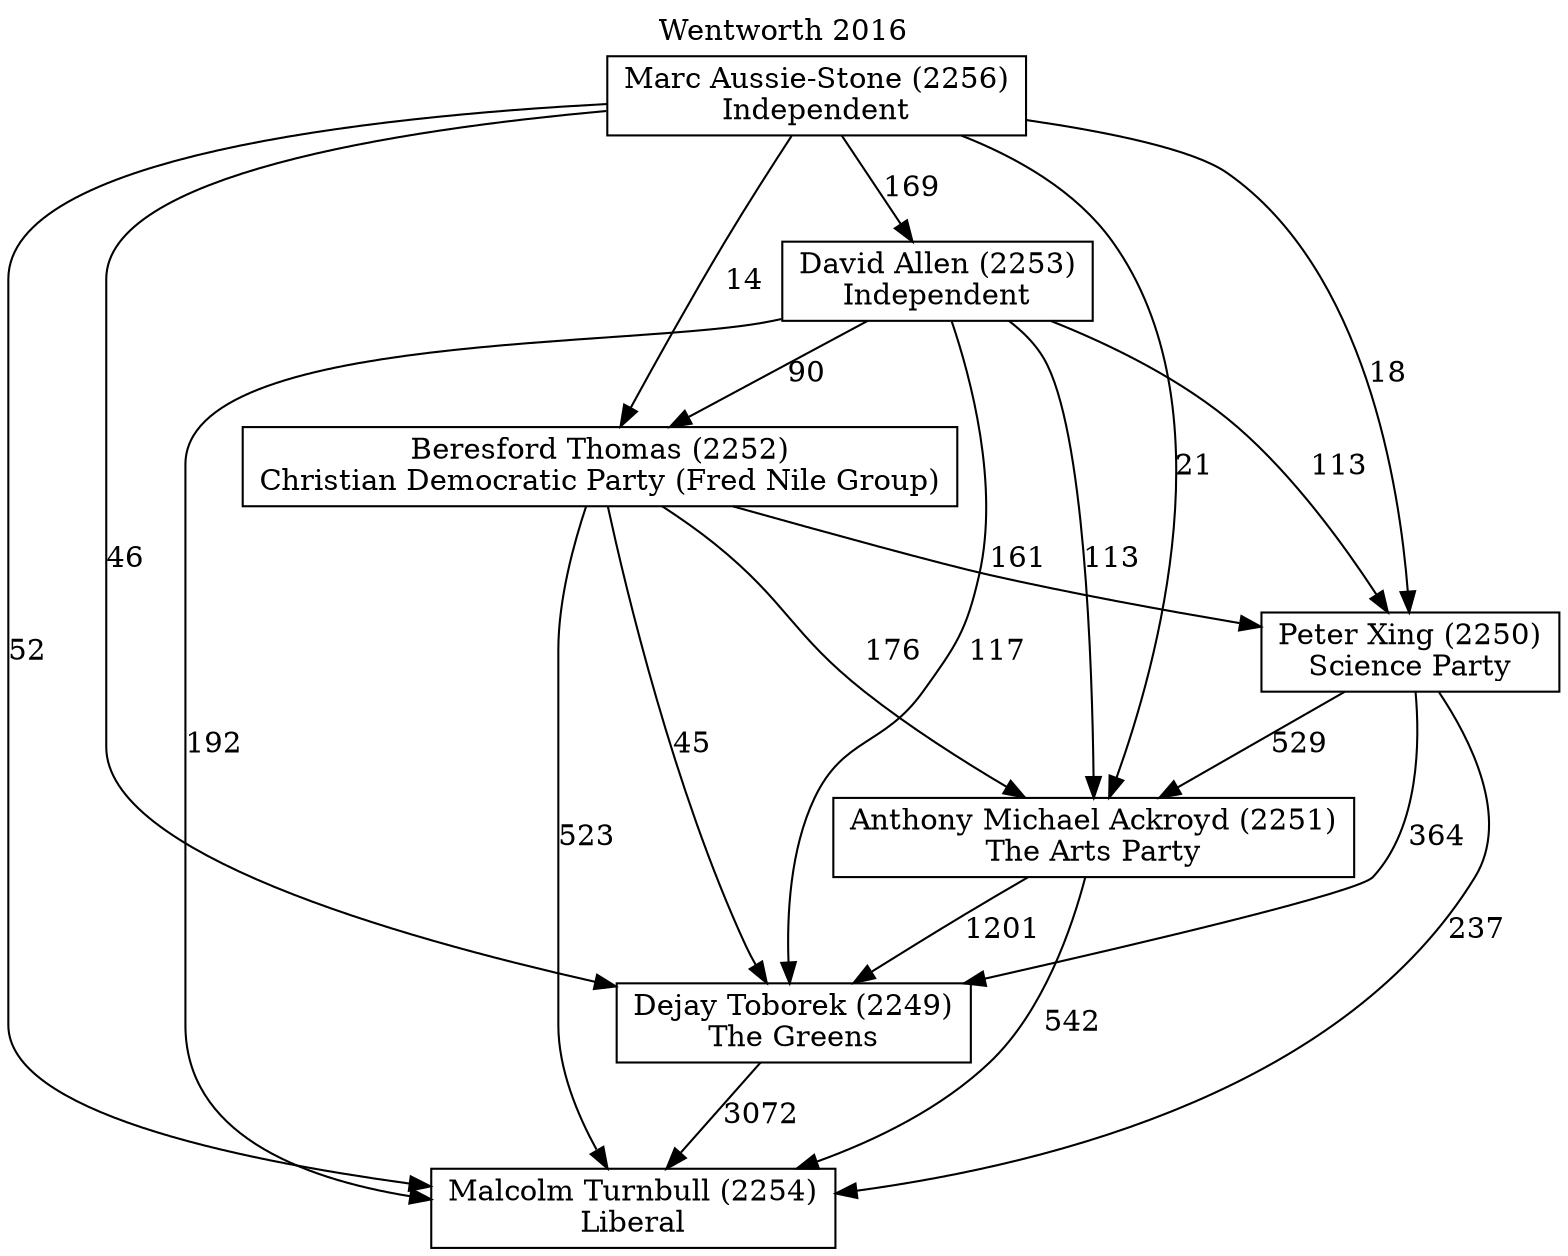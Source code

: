 // House preference flow
digraph "Malcolm Turnbull (2254)_Wentworth_2016" {
	graph [label="Wentworth 2016" labelloc=t mclimit=10]
	node [shape=box]
	"Malcolm Turnbull (2254)" [label="Malcolm Turnbull (2254)
Liberal"]
	"Dejay Toborek (2249)" [label="Dejay Toborek (2249)
The Greens"]
	"Anthony Michael Ackroyd (2251)" [label="Anthony Michael Ackroyd (2251)
The Arts Party"]
	"Peter Xing (2250)" [label="Peter Xing (2250)
Science Party"]
	"Beresford Thomas (2252)" [label="Beresford Thomas (2252)
Christian Democratic Party (Fred Nile Group)"]
	"David Allen (2253)" [label="David Allen (2253)
Independent"]
	"Marc Aussie-Stone (2256)" [label="Marc Aussie-Stone (2256)
Independent"]
	"Dejay Toborek (2249)" -> "Malcolm Turnbull (2254)" [label=3072]
	"Anthony Michael Ackroyd (2251)" -> "Dejay Toborek (2249)" [label=1201]
	"Peter Xing (2250)" -> "Anthony Michael Ackroyd (2251)" [label=529]
	"Beresford Thomas (2252)" -> "Peter Xing (2250)" [label=161]
	"David Allen (2253)" -> "Beresford Thomas (2252)" [label=90]
	"Marc Aussie-Stone (2256)" -> "David Allen (2253)" [label=169]
	"Anthony Michael Ackroyd (2251)" -> "Malcolm Turnbull (2254)" [label=542]
	"Peter Xing (2250)" -> "Malcolm Turnbull (2254)" [label=237]
	"Beresford Thomas (2252)" -> "Malcolm Turnbull (2254)" [label=523]
	"David Allen (2253)" -> "Malcolm Turnbull (2254)" [label=192]
	"Marc Aussie-Stone (2256)" -> "Malcolm Turnbull (2254)" [label=52]
	"Marc Aussie-Stone (2256)" -> "Beresford Thomas (2252)" [label=14]
	"David Allen (2253)" -> "Peter Xing (2250)" [label=113]
	"Marc Aussie-Stone (2256)" -> "Peter Xing (2250)" [label=18]
	"Beresford Thomas (2252)" -> "Anthony Michael Ackroyd (2251)" [label=176]
	"David Allen (2253)" -> "Anthony Michael Ackroyd (2251)" [label=113]
	"Marc Aussie-Stone (2256)" -> "Anthony Michael Ackroyd (2251)" [label=21]
	"Peter Xing (2250)" -> "Dejay Toborek (2249)" [label=364]
	"Beresford Thomas (2252)" -> "Dejay Toborek (2249)" [label=45]
	"David Allen (2253)" -> "Dejay Toborek (2249)" [label=117]
	"Marc Aussie-Stone (2256)" -> "Dejay Toborek (2249)" [label=46]
}
